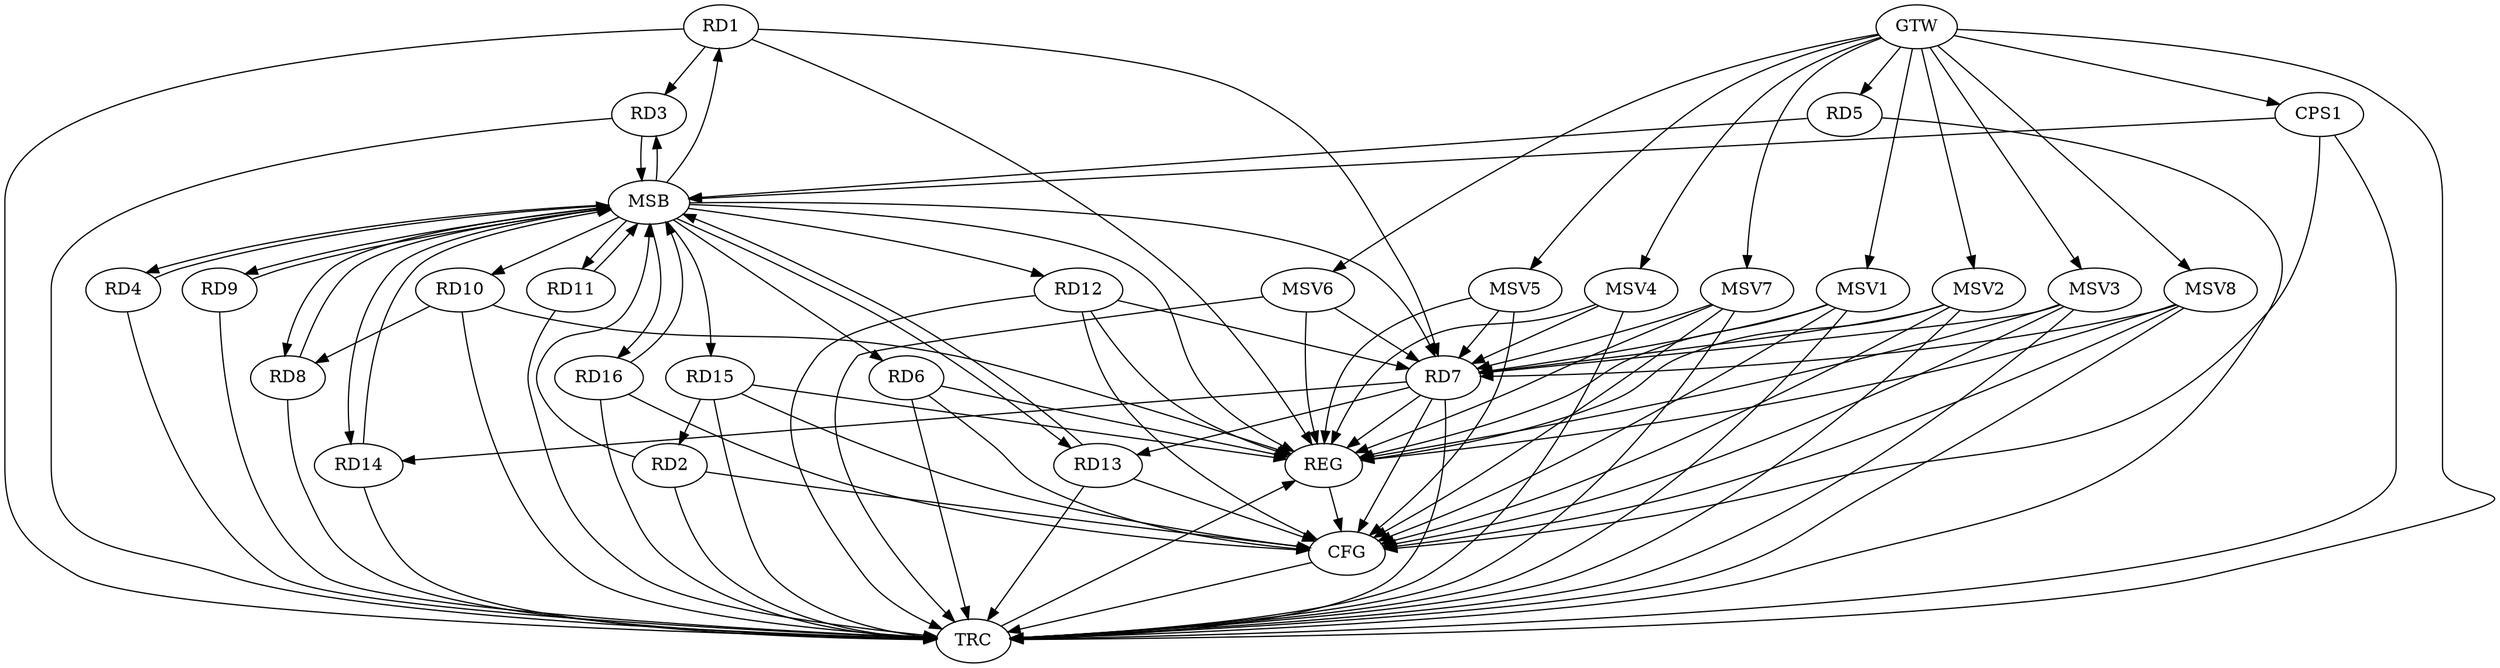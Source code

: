 strict digraph G {
  RD1 [ label="RD1" ];
  RD2 [ label="RD2" ];
  RD3 [ label="RD3" ];
  RD4 [ label="RD4" ];
  RD5 [ label="RD5" ];
  RD6 [ label="RD6" ];
  RD7 [ label="RD7" ];
  RD8 [ label="RD8" ];
  RD9 [ label="RD9" ];
  RD10 [ label="RD10" ];
  RD11 [ label="RD11" ];
  RD12 [ label="RD12" ];
  RD13 [ label="RD13" ];
  RD14 [ label="RD14" ];
  RD15 [ label="RD15" ];
  RD16 [ label="RD16" ];
  CPS1 [ label="CPS1" ];
  GTW [ label="GTW" ];
  REG [ label="REG" ];
  MSB [ label="MSB" ];
  CFG [ label="CFG" ];
  TRC [ label="TRC" ];
  MSV1 [ label="MSV1" ];
  MSV2 [ label="MSV2" ];
  MSV3 [ label="MSV3" ];
  MSV4 [ label="MSV4" ];
  MSV5 [ label="MSV5" ];
  MSV6 [ label="MSV6" ];
  MSV7 [ label="MSV7" ];
  MSV8 [ label="MSV8" ];
  RD1 -> RD3;
  RD1 -> RD7;
  RD15 -> RD2;
  RD12 -> RD7;
  RD7 -> RD13;
  RD7 -> RD14;
  RD10 -> RD8;
  GTW -> RD5;
  GTW -> CPS1;
  RD1 -> REG;
  RD6 -> REG;
  RD7 -> REG;
  RD10 -> REG;
  RD12 -> REG;
  RD15 -> REG;
  RD2 -> MSB;
  MSB -> RD3;
  MSB -> RD11;
  MSB -> REG;
  RD3 -> MSB;
  MSB -> RD9;
  MSB -> RD14;
  RD4 -> MSB;
  MSB -> RD10;
  RD5 -> MSB;
  MSB -> RD4;
  RD8 -> MSB;
  MSB -> RD7;
  RD9 -> MSB;
  MSB -> RD12;
  RD11 -> MSB;
  MSB -> RD8;
  MSB -> RD15;
  RD13 -> MSB;
  RD14 -> MSB;
  MSB -> RD1;
  MSB -> RD16;
  RD16 -> MSB;
  MSB -> RD6;
  MSB -> RD13;
  CPS1 -> MSB;
  RD2 -> CFG;
  CPS1 -> CFG;
  RD6 -> CFG;
  RD13 -> CFG;
  RD16 -> CFG;
  RD15 -> CFG;
  RD7 -> CFG;
  RD12 -> CFG;
  REG -> CFG;
  RD1 -> TRC;
  RD2 -> TRC;
  RD3 -> TRC;
  RD4 -> TRC;
  RD5 -> TRC;
  RD6 -> TRC;
  RD7 -> TRC;
  RD8 -> TRC;
  RD9 -> TRC;
  RD10 -> TRC;
  RD11 -> TRC;
  RD12 -> TRC;
  RD13 -> TRC;
  RD14 -> TRC;
  RD15 -> TRC;
  RD16 -> TRC;
  CPS1 -> TRC;
  GTW -> TRC;
  CFG -> TRC;
  TRC -> REG;
  MSV1 -> RD7;
  GTW -> MSV1;
  MSV1 -> REG;
  MSV1 -> TRC;
  MSV1 -> CFG;
  MSV2 -> RD7;
  GTW -> MSV2;
  MSV2 -> REG;
  MSV2 -> TRC;
  MSV2 -> CFG;
  MSV3 -> RD7;
  MSV4 -> RD7;
  GTW -> MSV3;
  MSV3 -> REG;
  MSV3 -> TRC;
  MSV3 -> CFG;
  GTW -> MSV4;
  MSV4 -> REG;
  MSV4 -> TRC;
  MSV5 -> RD7;
  GTW -> MSV5;
  MSV5 -> REG;
  MSV5 -> CFG;
  MSV6 -> RD7;
  MSV7 -> RD7;
  GTW -> MSV6;
  MSV6 -> REG;
  MSV6 -> TRC;
  GTW -> MSV7;
  MSV7 -> REG;
  MSV7 -> TRC;
  MSV7 -> CFG;
  MSV8 -> RD7;
  GTW -> MSV8;
  MSV8 -> REG;
  MSV8 -> TRC;
  MSV8 -> CFG;
}
